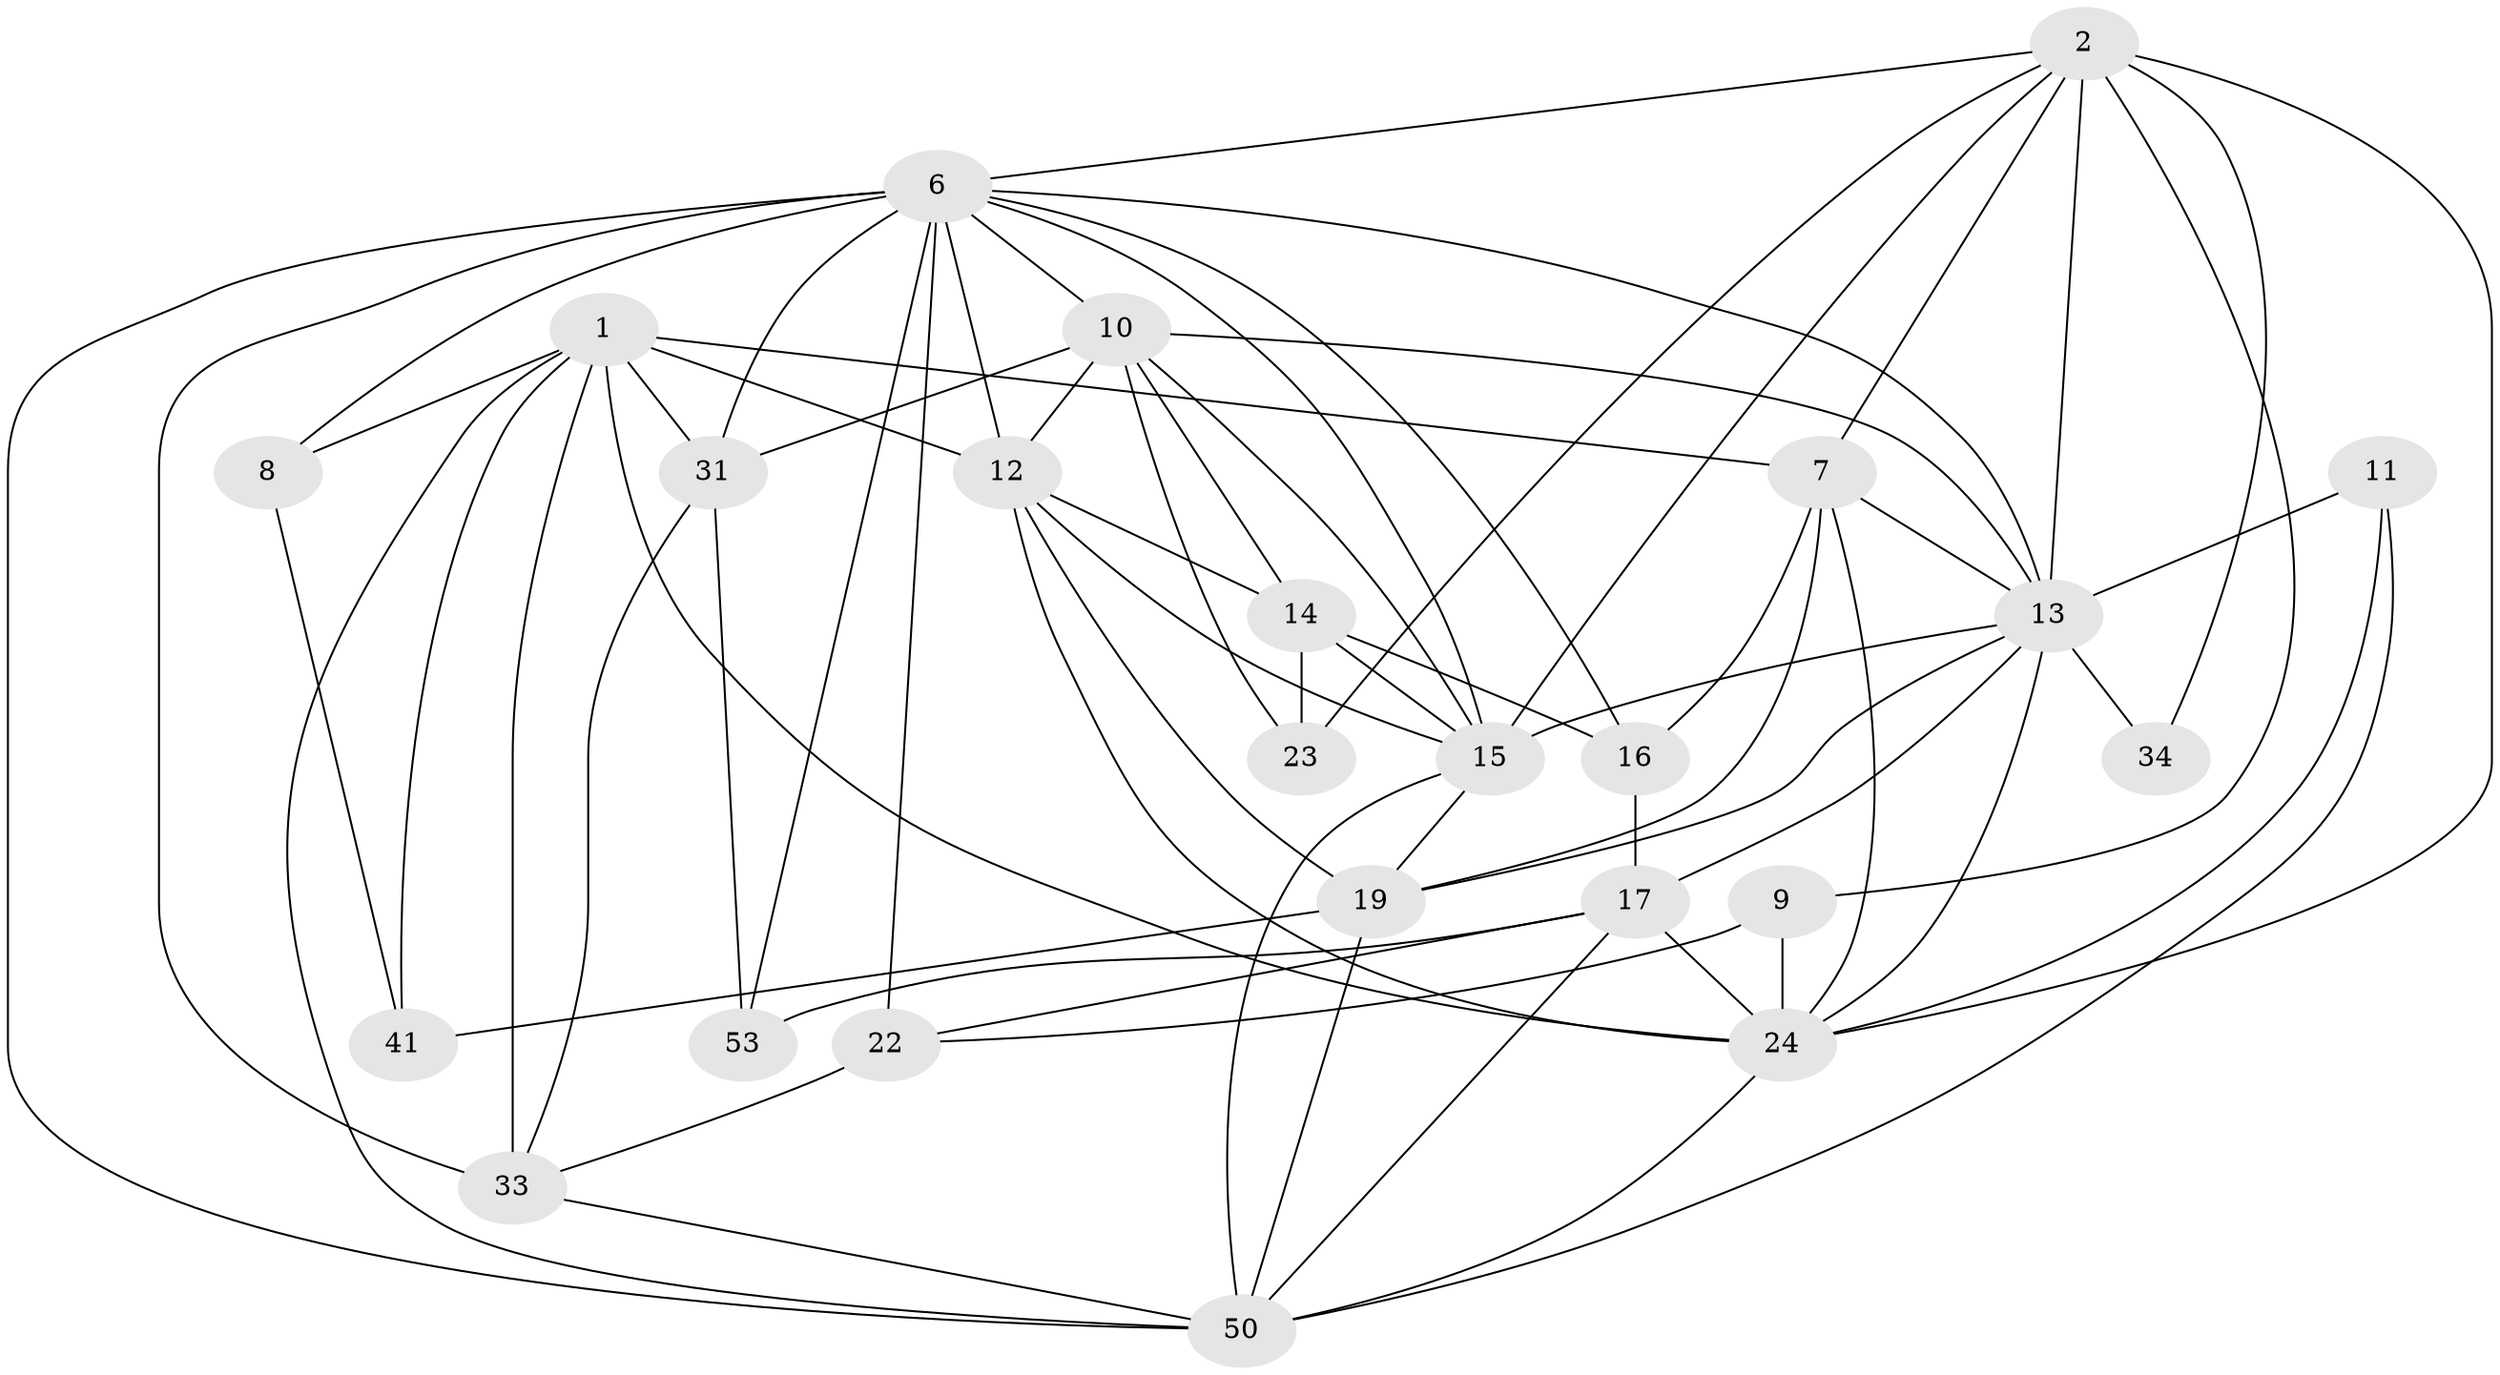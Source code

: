 // original degree distribution, {4: 0.3, 6: 0.11666666666666667, 5: 0.13333333333333333, 3: 0.35, 2: 0.06666666666666667, 8: 0.016666666666666666, 7: 0.016666666666666666}
// Generated by graph-tools (version 1.1) at 2025/18/03/04/25 18:18:48]
// undirected, 24 vertices, 69 edges
graph export_dot {
graph [start="1"]
  node [color=gray90,style=filled];
  1 [super="+4+5+57"];
  2 [super="+3+40"];
  6 [super="+54+28+32"];
  7 [super="+37"];
  8 [super="+58"];
  9;
  10 [super="+21"];
  11;
  12 [super="+39+52"];
  13 [super="+20+42"];
  14 [super="+25"];
  15 [super="+47+18"];
  16 [super="+46"];
  17 [super="+30+36"];
  19 [super="+27+49"];
  22;
  23;
  24 [super="+26+38"];
  31 [super="+55"];
  33;
  34;
  41;
  50 [super="+56"];
  53;
  1 -- 33;
  1 -- 24;
  1 -- 50;
  1 -- 7;
  1 -- 31 [weight=2];
  1 -- 8;
  1 -- 12;
  1 -- 41;
  2 -- 23;
  2 -- 34;
  2 -- 24 [weight=2];
  2 -- 9;
  2 -- 13;
  2 -- 15 [weight=2];
  2 -- 7;
  2 -- 6;
  6 -- 33 [weight=3];
  6 -- 13 [weight=2];
  6 -- 15 [weight=2];
  6 -- 8;
  6 -- 10;
  6 -- 12;
  6 -- 16;
  6 -- 50;
  6 -- 53;
  6 -- 22;
  6 -- 31;
  7 -- 19;
  7 -- 16;
  7 -- 13;
  7 -- 24;
  8 -- 41;
  9 -- 22;
  9 -- 24;
  10 -- 31 [weight=2];
  10 -- 12;
  10 -- 14;
  10 -- 15;
  10 -- 23;
  10 -- 13 [weight=2];
  11 -- 50;
  11 -- 24;
  11 -- 13;
  12 -- 14;
  12 -- 24 [weight=2];
  12 -- 15;
  12 -- 19;
  13 -- 34;
  13 -- 15 [weight=2];
  13 -- 17 [weight=2];
  13 -- 24;
  13 -- 19;
  14 -- 15 [weight=2];
  14 -- 16;
  14 -- 23;
  15 -- 50;
  15 -- 19;
  16 -- 17;
  17 -- 22;
  17 -- 50;
  17 -- 53;
  17 -- 24;
  19 -- 50;
  19 -- 41;
  22 -- 33;
  24 -- 50;
  31 -- 53;
  31 -- 33;
  33 -- 50;
}
